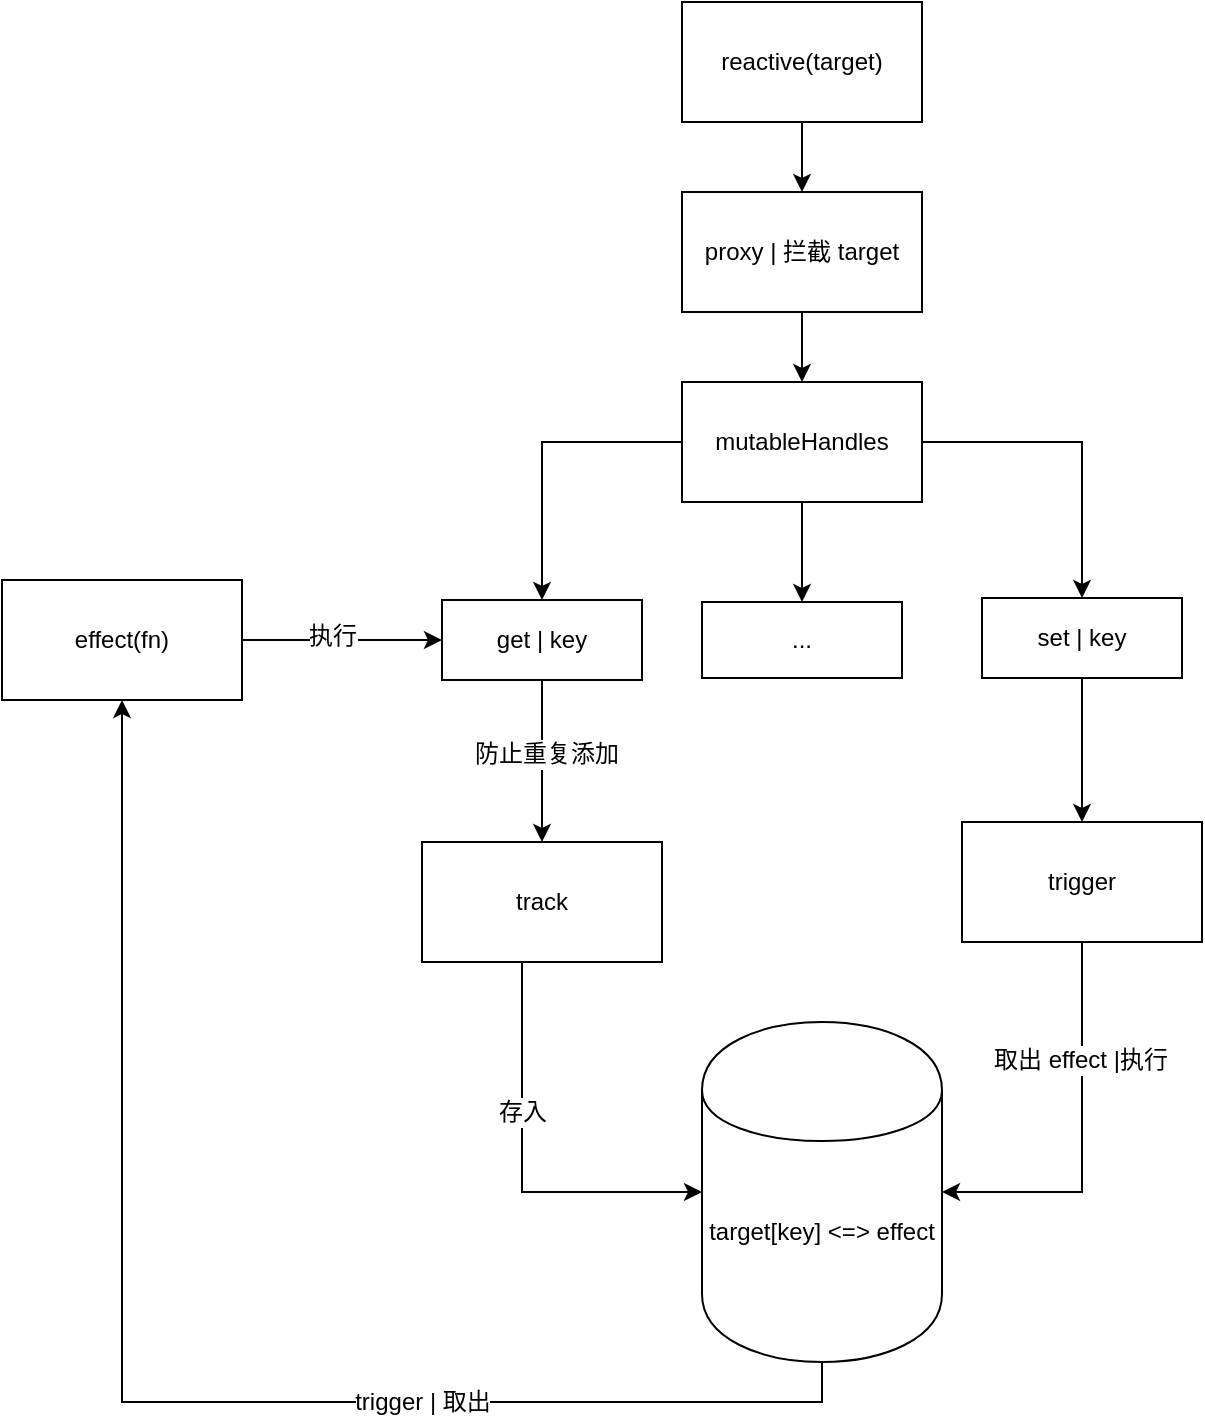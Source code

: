 <mxfile version="12.2.4" pages="1"><diagram id="5jdokOjETVjnTTVDQPIy" name="Page-1"><mxGraphModel dx="915" dy="772" grid="1" gridSize="10" guides="1" tooltips="1" connect="1" arrows="1" fold="1" page="1" pageScale="1" pageWidth="827" pageHeight="1169" math="0" shadow="0"><root><mxCell id="0"/><mxCell id="1" parent="0"/><mxCell id="32" style="edgeStyle=orthogonalEdgeStyle;rounded=0;orthogonalLoop=1;jettySize=auto;html=1;entryX=0;entryY=0.5;entryDx=0;entryDy=0;" parent="1" source="4" target="10" edge="1"><mxGeometry relative="1" as="geometry"/></mxCell><mxCell id="33" value="执行" style="text;html=1;resizable=0;points=[];align=center;verticalAlign=middle;labelBackgroundColor=#ffffff;" parent="32" vertex="1" connectable="0"><mxGeometry x="-0.098" y="2" relative="1" as="geometry"><mxPoint as="offset"/></mxGeometry></mxCell><mxCell id="4" value="effect(fn)" style="rounded=0;whiteSpace=wrap;html=1;" parent="1" vertex="1"><mxGeometry x="30" y="589" width="120" height="60" as="geometry"/></mxCell><mxCell id="39" style="edgeStyle=orthogonalEdgeStyle;rounded=0;orthogonalLoop=1;jettySize=auto;html=1;" parent="1" source="5" target="38" edge="1"><mxGeometry relative="1" as="geometry"/></mxCell><mxCell id="5" value="reactive(target)" style="rounded=0;whiteSpace=wrap;html=1;" parent="1" vertex="1"><mxGeometry x="370" y="300" width="120" height="60" as="geometry"/></mxCell><mxCell id="35" style="edgeStyle=orthogonalEdgeStyle;rounded=0;orthogonalLoop=1;jettySize=auto;html=1;" parent="1" source="6" target="4" edge="1"><mxGeometry relative="1" as="geometry"><Array as="points"><mxPoint x="440" y="1000"/><mxPoint x="90" y="1000"/></Array></mxGeometry></mxCell><mxCell id="36" value="trigger | 取出" style="text;html=1;resizable=0;points=[];align=center;verticalAlign=middle;labelBackgroundColor=#ffffff;" parent="35" vertex="1" connectable="0"><mxGeometry x="-0.39" relative="1" as="geometry"><mxPoint as="offset"/></mxGeometry></mxCell><mxCell id="6" value="target[key] &amp;lt;=&amp;gt; effect" style="shape=cylinder;whiteSpace=wrap;html=1;boundedLbl=1;backgroundOutline=1;" parent="1" vertex="1"><mxGeometry x="380" y="810" width="120" height="170" as="geometry"/></mxCell><mxCell id="14" style="edgeStyle=orthogonalEdgeStyle;rounded=0;orthogonalLoop=1;jettySize=auto;html=1;" parent="1" source="7" target="10" edge="1"><mxGeometry relative="1" as="geometry"/></mxCell><mxCell id="16" style="edgeStyle=orthogonalEdgeStyle;rounded=0;orthogonalLoop=1;jettySize=auto;html=1;entryX=0.5;entryY=0;entryDx=0;entryDy=0;" parent="1" source="7" target="9" edge="1"><mxGeometry relative="1" as="geometry"/></mxCell><mxCell id="18" style="edgeStyle=orthogonalEdgeStyle;rounded=0;orthogonalLoop=1;jettySize=auto;html=1;" parent="1" source="7" target="17" edge="1"><mxGeometry relative="1" as="geometry"/></mxCell><mxCell id="7" value="mutableHandles" style="rounded=0;whiteSpace=wrap;html=1;" parent="1" vertex="1"><mxGeometry x="370" y="490" width="120" height="60" as="geometry"/></mxCell><mxCell id="24" style="edgeStyle=orthogonalEdgeStyle;rounded=0;orthogonalLoop=1;jettySize=auto;html=1;" parent="1" source="9" target="23" edge="1"><mxGeometry relative="1" as="geometry"/></mxCell><mxCell id="9" value="set | key" style="rounded=0;whiteSpace=wrap;html=1;" parent="1" vertex="1"><mxGeometry x="520" y="598" width="100" height="40" as="geometry"/></mxCell><mxCell id="34" style="edgeStyle=orthogonalEdgeStyle;rounded=0;orthogonalLoop=1;jettySize=auto;html=1;" parent="1" source="10" target="19" edge="1"><mxGeometry relative="1" as="geometry"/></mxCell><mxCell id="42" value="防止重复添加" style="text;html=1;resizable=0;points=[];align=center;verticalAlign=middle;labelBackgroundColor=#ffffff;" parent="34" vertex="1" connectable="0"><mxGeometry x="-0.09" y="2" relative="1" as="geometry"><mxPoint as="offset"/></mxGeometry></mxCell><mxCell id="10" value="get | key" style="rounded=0;whiteSpace=wrap;html=1;" parent="1" vertex="1"><mxGeometry x="250" y="599" width="100" height="40" as="geometry"/></mxCell><mxCell id="17" value="..." style="rounded=0;whiteSpace=wrap;html=1;" parent="1" vertex="1"><mxGeometry x="380" y="600" width="100" height="38" as="geometry"/></mxCell><mxCell id="21" style="edgeStyle=orthogonalEdgeStyle;rounded=0;orthogonalLoop=1;jettySize=auto;html=1;entryX=0;entryY=0.5;entryDx=0;entryDy=0;" parent="1" source="19" target="6" edge="1"><mxGeometry relative="1" as="geometry"><Array as="points"><mxPoint x="290" y="895"/></Array></mxGeometry></mxCell><mxCell id="22" value="存入" style="text;html=1;resizable=0;points=[];align=center;verticalAlign=middle;labelBackgroundColor=#ffffff;" parent="21" vertex="1" connectable="0"><mxGeometry x="-0.271" relative="1" as="geometry"><mxPoint as="offset"/></mxGeometry></mxCell><mxCell id="19" value="track" style="rounded=0;whiteSpace=wrap;html=1;" parent="1" vertex="1"><mxGeometry x="240" y="720" width="120" height="60" as="geometry"/></mxCell><mxCell id="25" style="edgeStyle=orthogonalEdgeStyle;rounded=0;orthogonalLoop=1;jettySize=auto;html=1;entryX=1;entryY=0.5;entryDx=0;entryDy=0;" parent="1" source="23" target="6" edge="1"><mxGeometry relative="1" as="geometry"><Array as="points"><mxPoint x="570" y="895"/></Array></mxGeometry></mxCell><mxCell id="26" value="取出 effect |执行" style="text;html=1;resizable=0;points=[];align=center;verticalAlign=middle;labelBackgroundColor=#ffffff;" parent="25" vertex="1" connectable="0"><mxGeometry x="-0.398" y="-1" relative="1" as="geometry"><mxPoint as="offset"/></mxGeometry></mxCell><mxCell id="23" value="trigger" style="rounded=0;whiteSpace=wrap;html=1;" parent="1" vertex="1"><mxGeometry x="510" y="710" width="120" height="60" as="geometry"/></mxCell><mxCell id="40" style="edgeStyle=orthogonalEdgeStyle;rounded=0;orthogonalLoop=1;jettySize=auto;html=1;entryX=0.5;entryY=0;entryDx=0;entryDy=0;" parent="1" source="38" target="7" edge="1"><mxGeometry relative="1" as="geometry"/></mxCell><mxCell id="38" value="proxy | 拦截 target" style="rounded=0;whiteSpace=wrap;html=1;" parent="1" vertex="1"><mxGeometry x="370" y="395" width="120" height="60" as="geometry"/></mxCell></root></mxGraphModel></diagram></mxfile>